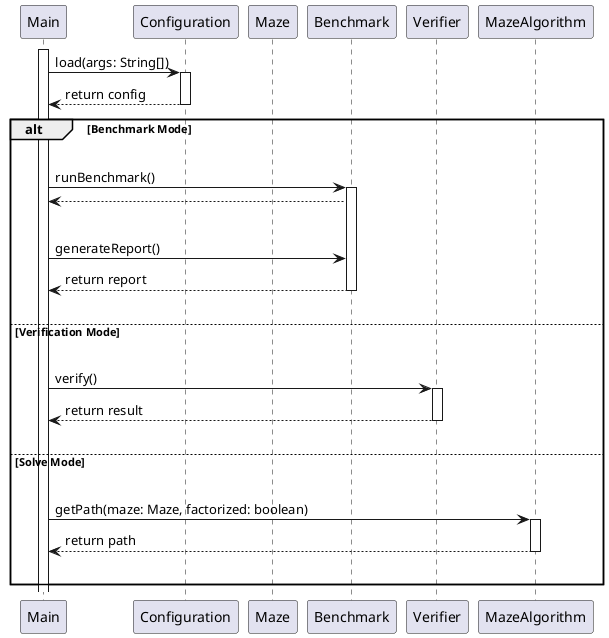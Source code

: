 @startuml Sequence

    participant Main
    participant Configuration
    participant Maze
    participant Benchmark
    participant Verifier
    participant MazeAlgorithm

    Main ++
    Main -> Configuration ++: load(args: String[])
    Main <-- Configuration --: return config

    alt Benchmark Mode
    |||
    Main -> Benchmark ++: runBenchmark()
    Main <-- Benchmark
    |||
    Main -> Benchmark: generateReport()
    Main <-- Benchmark --: return report
    |||
    else Verification Mode
    |||
    Main -> Verifier ++: verify()
    Main <-- Verifier --: return result
    |||
    else Solve Mode
    |||
    Main -> MazeAlgorithm ++: getPath(maze: Maze, factorized: boolean)
    Main <-- MazeAlgorithm --: return path
    |||
    end

@enduml
